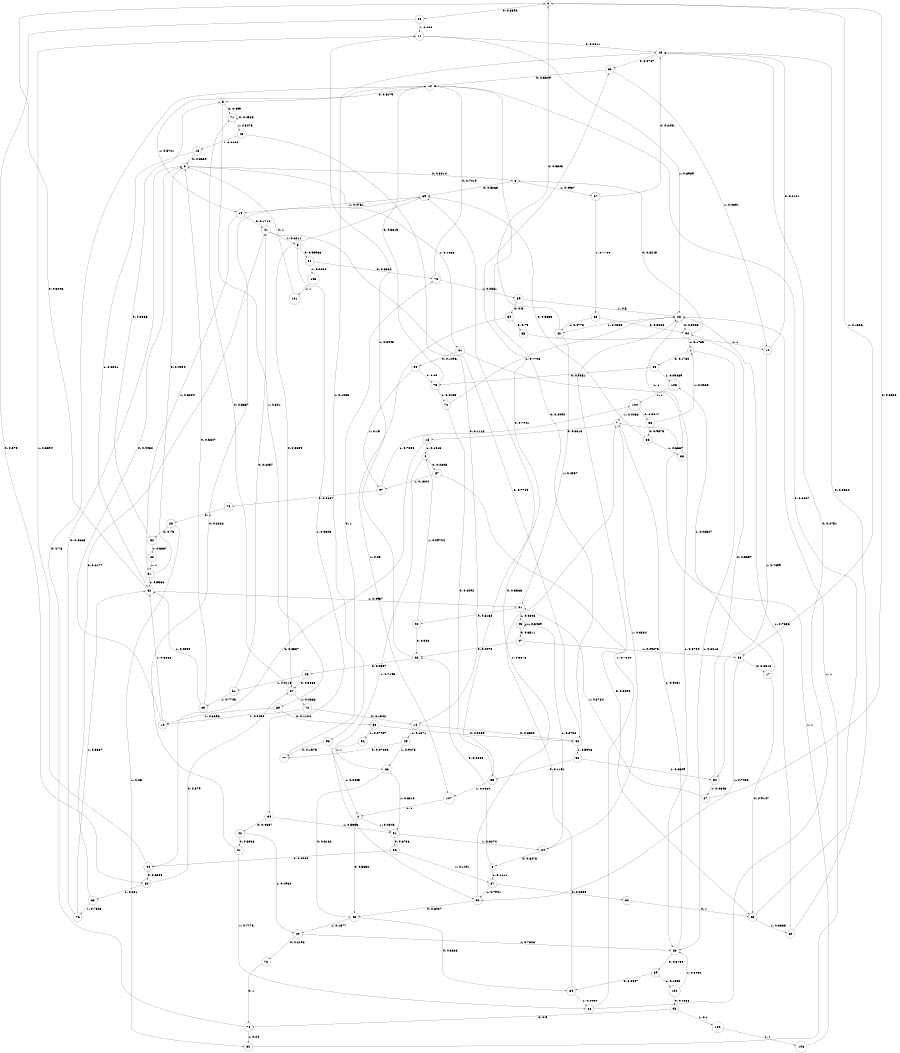 digraph "ch10faceL10" {
size = "6,8.5";
ratio = "fill";
node [shape = circle];
node [fontsize = 24];
edge [fontsize = 24];
0 -> 26 [label = "0: 0.8394   "];
0 -> 86 [label = "1: 0.1606   "];
1 -> 93 [label = "0: 0.1782   "];
1 -> 83 [label = "1: 0.8218   "];
2 -> 43 [label = "0: 0.5652   "];
2 -> 91 [label = "1: 0.4348   "];
3 -> 39 [label = "0: 0.5063   "];
3 -> 67 [label = "1: 0.4937   "];
4 -> 57 [label = "0: 0.2805   "];
4 -> 46 [label = "1: 0.7195   "];
5 -> 71 [label = "0: 0.499    "];
5 -> 69 [label = "1: 0.501    "];
6 -> 3 [label = "0: 0.8014   "];
6 -> 81 [label = "1: 0.1986   "];
7 -> 16 [label = "0: 0.6616   "];
7 -> 24 [label = "1: 0.3384   "];
8 -> 68 [label = "0: 0.8889   "];
8 -> 37 [label = "1: 0.1111   "];
9 -> 94 [label = "0: 0.03968  "];
9 -> 34 [label = "1: 0.9603   "];
10 -> 5 [label = "0: 0.4279   "];
10 -> 19 [label = "1: 0.5721   "];
11 -> 15 [label = "0: 0.3011   "];
11 -> 28 [label = "1: 0.6989   "];
12 -> 6 [label = "0: 0.4432   "];
12 -> 32 [label = "1: 0.5568   "];
13 -> 6 [label = "0: 0.3639   "];
13 -> 32 [label = "1: 0.6361   "];
14 -> 50 [label = "0: 0.8329   "];
14 -> 49 [label = "1: 0.1671   "];
15 -> 33 [label = "0: 0.8767   "];
15 -> 96 [label = "1: 0.1233   "];
16 -> 44 [label = "0: 0.8587   "];
16 -> 4 [label = "1: 0.1413   "];
17 -> 63 [label = "0: 0.9147   "];
17 -> 103 [label = "1: 0.08527  "];
18 -> 15 [label = "0: 0.2101   "];
18 -> 30 [label = "1: 0.7899   "];
19 -> 41 [label = "0: 0.1716   "];
19 -> 51 [label = "1: 0.8284   "];
20 -> 78 [label = "0: 0.2192   "];
20 -> 83 [label = "1: 0.7808   "];
21 -> 39 [label = "0: 0.2222   "];
21 -> 36 [label = "1: 0.7778   "];
22 -> 51 [label = "1: 1        "];
23 -> 52 [label = "0: 0.75     "];
23 -> 82 [label = "1: 0.25     "];
24 -> 8 [label = "0: 0.6278   "];
24 -> 45 [label = "1: 0.3722   "];
25 -> 87 [label = "0: 0.5882   "];
25 -> 61 [label = "1: 0.4118   "];
26 -> 64 [label = "0: 0.575    "];
26 -> 11 [label = "1: 0.425    "];
27 -> 0 [label = "0: 0.6266   "];
27 -> 31 [label = "1: 0.3734   "];
28 -> 90 [label = "0: 0.5965   "];
28 -> 40 [label = "1: 0.4035   "];
29 -> 6 [label = "0: 0.5647   "];
29 -> 32 [label = "1: 0.4353   "];
30 -> 90 [label = "0: 0.5357   "];
30 -> 27 [label = "1: 0.4643   "];
31 -> 98 [label = "0: 0.5152   "];
31 -> 45 [label = "1: 0.4848   "];
32 -> 0 [label = "0: 0.5043   "];
32 -> 31 [label = "1: 0.4957   "];
33 -> 10 [label = "0: 0.5309   "];
33 -> 18 [label = "1: 0.4691   "];
34 -> 42 [label = "0: 0.4667   "];
34 -> 91 [label = "1: 0.5333   "];
35 -> 18 [label = "1: 1        "];
36 -> 15 [label = "0: 0.2751   "];
36 -> 28 [label = "1: 0.7249   "];
37 -> 80 [label = "0: 0.2059   "];
37 -> 46 [label = "1: 0.7941   "];
38 -> 28 [label = "1: 1        "];
39 -> 87 [label = "0: 0.5239   "];
39 -> 19 [label = "1: 0.4761   "];
40 -> 0 [label = "0: 0.5643   "];
40 -> 31 [label = "1: 0.4357   "];
41 -> 50 [label = "0: 0.7789   "];
41 -> 9 [label = "1: 0.2211   "];
42 -> 21 [label = "0: 0.8036   "];
42 -> 20 [label = "1: 0.1964   "];
43 -> 84 [label = "0: 0.8623   "];
43 -> 20 [label = "1: 0.1377   "];
44 -> 64 [label = "0: 0.6606   "];
44 -> 11 [label = "1: 0.3394   "];
45 -> 47 [label = "0: 0.6511   "];
45 -> 45 [label = "1: 0.3489   "];
46 -> 43 [label = "0: 0.6427   "];
46 -> 7 [label = "1: 0.3573   "];
47 -> 68 [label = "0: 0.9073   "];
47 -> 86 [label = "1: 0.09273  "];
48 -> 14 [label = "0: 0.1112   "];
48 -> 13 [label = "1: 0.8888   "];
49 -> 77 [label = "0: 0.07246  "];
49 -> 66 [label = "1: 0.9275   "];
50 -> 10 [label = "0: 0.4094   "];
50 -> 58 [label = "1: 0.5906   "];
51 -> 6 [label = "0: 0.4434   "];
51 -> 32 [label = "1: 0.5566   "];
52 -> 5 [label = "0: 0.3333   "];
52 -> 22 [label = "1: 0.6667   "];
53 -> 50 [label = "0: 0.9259   "];
53 -> 92 [label = "1: 0.07407  "];
54 -> 35 [label = "0: 0.75     "];
54 -> 107 [label = "1: 0.25     "];
55 -> 33 [label = "0: 0.7941   "];
55 -> 107 [label = "1: 0.2059   "];
56 -> 44 [label = "0: 0.8509   "];
56 -> 37 [label = "1: 0.1491   "];
57 -> 63 [label = "0: 0.8696   "];
57 -> 97 [label = "1: 0.1304   "];
58 -> 55 [label = "0: 0.1191   "];
58 -> 30 [label = "1: 0.8809   "];
59 -> 54 [label = "0: 0.5      "];
59 -> 28 [label = "1: 0.5      "];
60 -> 15 [label = "0: 0.2364   "];
60 -> 28 [label = "1: 0.7636   "];
61 -> 41 [label = "0: 0.2257   "];
61 -> 29 [label = "1: 0.7743   "];
62 -> 41 [label = "0: 0.2177   "];
62 -> 76 [label = "1: 0.7823   "];
63 -> 10 [label = "0: 0.6667   "];
63 -> 60 [label = "1: 0.3333   "];
64 -> 87 [label = "0: 0.579    "];
64 -> 62 [label = "1: 0.421    "];
65 -> 90 [label = "0: 0.5222   "];
65 -> 40 [label = "1: 0.4778   "];
66 -> 43 [label = "0: 0.3182   "];
66 -> 91 [label = "1: 0.6818   "];
67 -> 15 [label = "0: 0.2291   "];
67 -> 65 [label = "1: 0.7709   "];
68 -> 25 [label = "0: 0.6557   "];
68 -> 11 [label = "1: 0.3443   "];
69 -> 53 [label = "0: 0.1104   "];
69 -> 12 [label = "1: 0.8896   "];
70 -> 14 [label = "0: 0.1542   "];
70 -> 12 [label = "1: 0.8458   "];
71 -> 71 [label = "0: 0.4525   "];
71 -> 48 [label = "1: 0.5475   "];
72 -> 55 [label = "0: 0.2292   "];
72 -> 28 [label = "1: 0.7708   "];
73 -> 10 [label = "0: 0.7419   "];
73 -> 59 [label = "1: 0.2581   "];
74 -> 10 [label = "0: 0.76     "];
74 -> 82 [label = "1: 0.24     "];
75 -> 10 [label = "0: 0.5815   "];
75 -> 72 [label = "1: 0.4185   "];
76 -> 6 [label = "0: 0.4663   "];
76 -> 32 [label = "1: 0.5337   "];
77 -> 73 [label = "0: 1        "];
78 -> 74 [label = "0: 1        "];
79 -> 23 [label = "0: 1        "];
80 -> 63 [label = "0: 1        "];
81 -> 99 [label = "0: 0.1296   "];
81 -> 83 [label = "1: 0.8704   "];
82 -> 28 [label = "1: 1        "];
83 -> 89 [label = "0: 0.5739   "];
83 -> 7 [label = "1: 0.4261   "];
84 -> 39 [label = "0: 0.5566   "];
84 -> 36 [label = "1: 0.4434   "];
85 -> 39 [label = "0: 0.3333   "];
85 -> 38 [label = "1: 0.6667   "];
86 -> 17 [label = "0: 0.2512   "];
86 -> 46 [label = "1: 0.7488   "];
87 -> 71 [label = "0: 0.5337   "];
87 -> 70 [label = "1: 0.4663   "];
88 -> 85 [label = "0: 0.9375   "];
88 -> 1 [label = "1: 0.0625   "];
89 -> 84 [label = "0: 0.8647   "];
89 -> 102 [label = "1: 0.1353   "];
90 -> 3 [label = "0: 0.8215   "];
90 -> 1 [label = "1: 0.1785   "];
91 -> 56 [label = "0: 0.6726   "];
91 -> 24 [label = "1: 0.3274   "];
92 -> 66 [label = "1: 1        "];
93 -> 75 [label = "0: 0.9051   "];
93 -> 103 [label = "1: 0.09489  "];
94 -> 73 [label = "0: 0.6364   "];
94 -> 105 [label = "1: 0.3636   "];
95 -> 74 [label = "0: 0.9      "];
95 -> 104 [label = "1: 0.1      "];
96 -> 77 [label = "0: 0.1575   "];
96 -> 2 [label = "1: 0.8425   "];
97 -> 79 [label = "0: 0.2667   "];
97 -> 100 [label = "1: 0.7333   "];
98 -> 68 [label = "0: 0.903    "];
98 -> 4 [label = "1: 0.09704  "];
99 -> 75 [label = "0: 0.85     "];
99 -> 97 [label = "1: 0.15     "];
100 -> 88 [label = "0: 0.5517   "];
100 -> 7 [label = "1: 0.4483   "];
101 -> 6 [label = "0: 1        "];
102 -> 95 [label = "0: 0.1538   "];
102 -> 83 [label = "1: 0.8462   "];
103 -> 100 [label = "1: 1        "];
104 -> 106 [label = "1: 1        "];
105 -> 101 [label = "1: 1        "];
106 -> 7 [label = "1: 1        "];
107 -> 2 [label = "1: 1        "];
}